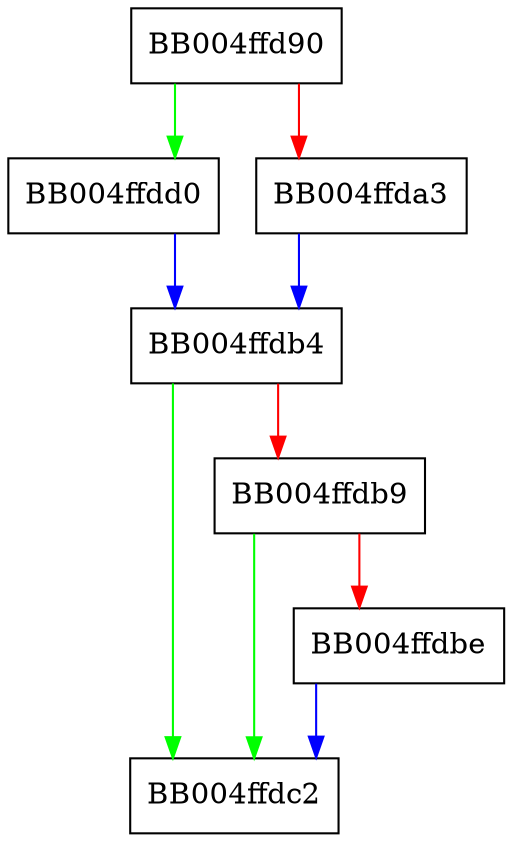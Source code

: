 digraph ossl_quic_txfc_consume_credit_local {
  node [shape="box"];
  graph [splines=ortho];
  BB004ffd90 -> BB004ffdd0 [color="green"];
  BB004ffd90 -> BB004ffda3 [color="red"];
  BB004ffda3 -> BB004ffdb4 [color="blue"];
  BB004ffdb4 -> BB004ffdc2 [color="green"];
  BB004ffdb4 -> BB004ffdb9 [color="red"];
  BB004ffdb9 -> BB004ffdc2 [color="green"];
  BB004ffdb9 -> BB004ffdbe [color="red"];
  BB004ffdbe -> BB004ffdc2 [color="blue"];
  BB004ffdd0 -> BB004ffdb4 [color="blue"];
}